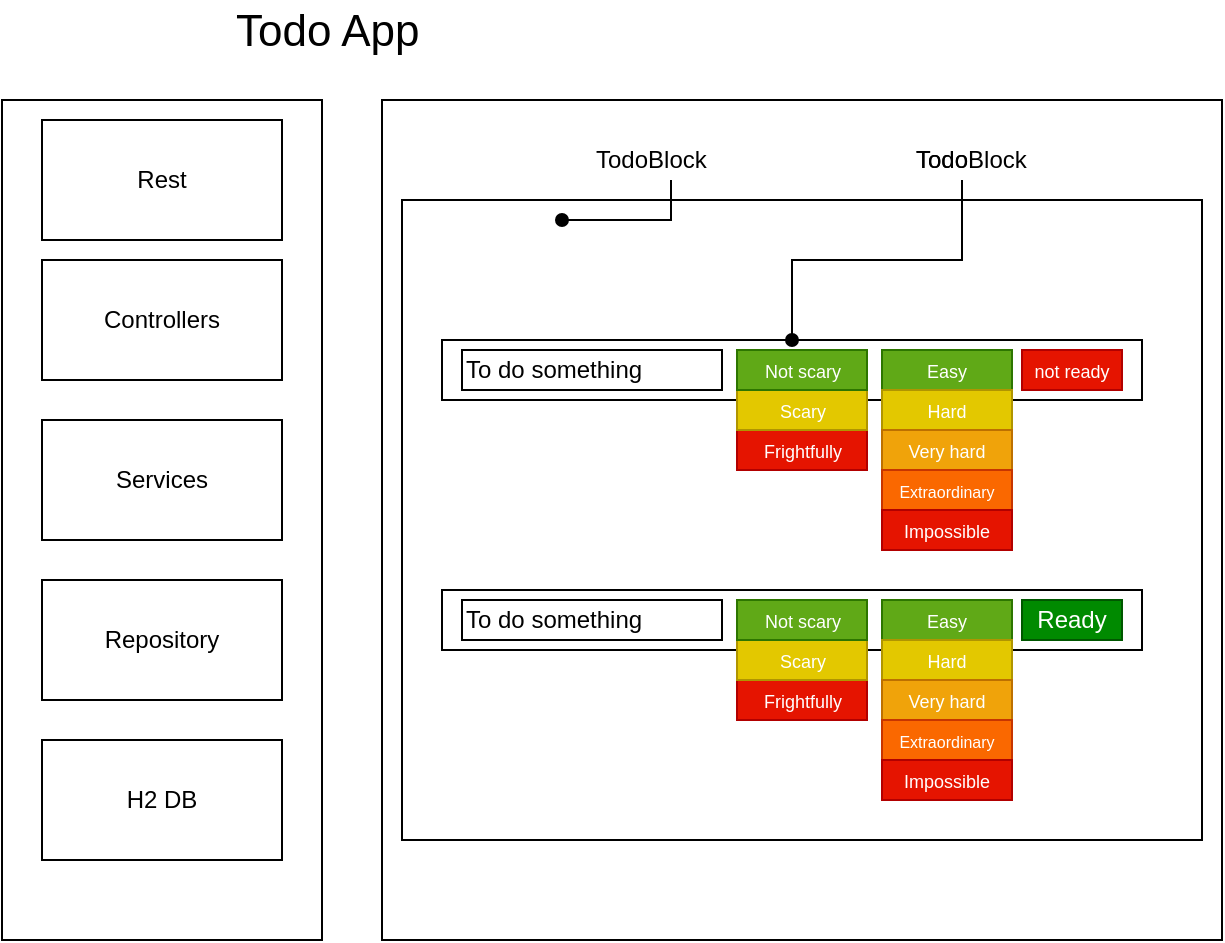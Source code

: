 <mxfile version="12.0.2" type="github" pages="1"><diagram id="ICWqTPseytnRWuEM-WSt" name="Page-1"><mxGraphModel dx="1033" dy="636" grid="1" gridSize="10" guides="1" tooltips="1" connect="1" arrows="1" fold="1" page="1" pageScale="1" pageWidth="850" pageHeight="1100" math="0" shadow="0"><root><mxCell id="0"/><mxCell id="1" parent="0"/><mxCell id="gk2BROTohiMLlKygOoN3-8" value="" style="rounded=0;whiteSpace=wrap;html=1;fillColor=none;" vertex="1" parent="1"><mxGeometry x="240" y="110" width="420" height="420" as="geometry"/></mxCell><mxCell id="gk2BROTohiMLlKygOoN3-9" value="" style="rounded=0;whiteSpace=wrap;html=1;fillColor=none;" vertex="1" parent="1"><mxGeometry x="250" y="160" width="400" height="320" as="geometry"/></mxCell><mxCell id="gk2BROTohiMLlKygOoN3-13" value="" style="rounded=0;whiteSpace=wrap;html=1;fillColor=none;" vertex="1" parent="1"><mxGeometry x="270" y="230" width="350" height="30" as="geometry"/></mxCell><mxCell id="gk2BROTohiMLlKygOoN3-19" value="&lt;font style=&quot;font-size: 9px&quot;&gt;Easy&lt;/font&gt;" style="rounded=0;whiteSpace=wrap;html=1;fillColor=#60a917;strokeColor=#2D7600;fontColor=#ffffff;" vertex="1" parent="1"><mxGeometry x="490" y="235" width="65" height="20" as="geometry"/></mxCell><mxCell id="gk2BROTohiMLlKygOoN3-1" value="" style="rounded=0;whiteSpace=wrap;html=1;fillColor=none;" vertex="1" parent="1"><mxGeometry x="50" y="110" width="160" height="420" as="geometry"/></mxCell><mxCell id="gk2BROTohiMLlKygOoN3-2" value="&lt;div style=&quot;font-size: 22px&quot;&gt;Todo App&lt;/div&gt;&lt;div&gt;&lt;br&gt;&lt;/div&gt;" style="text;html=1;resizable=0;points=[];autosize=1;align=left;verticalAlign=top;spacingTop=-4;" vertex="1" parent="1"><mxGeometry x="165" y="60" width="120" height="30" as="geometry"/></mxCell><mxCell id="gk2BROTohiMLlKygOoN3-3" value="Controllers" style="rounded=0;whiteSpace=wrap;html=1;fillColor=none;" vertex="1" parent="1"><mxGeometry x="70" y="190" width="120" height="60" as="geometry"/></mxCell><mxCell id="gk2BROTohiMLlKygOoN3-4" value="&lt;div&gt;Services&lt;/div&gt;" style="rounded=0;whiteSpace=wrap;html=1;fillColor=none;" vertex="1" parent="1"><mxGeometry x="70" y="270" width="120" height="60" as="geometry"/></mxCell><mxCell id="gk2BROTohiMLlKygOoN3-5" value="Repository" style="rounded=0;whiteSpace=wrap;html=1;fillColor=none;" vertex="1" parent="1"><mxGeometry x="70" y="350" width="120" height="60" as="geometry"/></mxCell><mxCell id="gk2BROTohiMLlKygOoN3-6" value="H2 DB" style="rounded=0;whiteSpace=wrap;html=1;fillColor=none;" vertex="1" parent="1"><mxGeometry x="70" y="430" width="120" height="60" as="geometry"/></mxCell><mxCell id="gk2BROTohiMLlKygOoN3-7" value="Rest" style="rounded=0;whiteSpace=wrap;html=1;fillColor=none;" vertex="1" parent="1"><mxGeometry x="70" y="120" width="120" height="60" as="geometry"/></mxCell><mxCell id="gk2BROTohiMLlKygOoN3-33" value="" style="edgeStyle=orthogonalEdgeStyle;rounded=0;orthogonalLoop=1;jettySize=auto;html=1;entryX=0.2;entryY=0.031;entryDx=0;entryDy=0;entryPerimeter=0;endArrow=oval;endFill=1;" edge="1" parent="1" source="gk2BROTohiMLlKygOoN3-10" target="gk2BROTohiMLlKygOoN3-9"><mxGeometry relative="1" as="geometry"/></mxCell><mxCell id="gk2BROTohiMLlKygOoN3-10" value="TodoBlock" style="text;html=1;resizable=0;points=[];autosize=1;align=left;verticalAlign=top;spacingTop=-4;" vertex="1" parent="1"><mxGeometry x="344.5" y="130" width="80" height="20" as="geometry"/></mxCell><mxCell id="gk2BROTohiMLlKygOoN3-32" value="TodoBlock" style="text;html=1;resizable=0;points=[];autosize=1;align=left;verticalAlign=top;spacingTop=-4;" vertex="1" parent="1"><mxGeometry x="504.5" y="130" width="80" height="20" as="geometry"/></mxCell><mxCell id="gk2BROTohiMLlKygOoN3-34" value="" style="edgeStyle=orthogonalEdgeStyle;rounded=0;orthogonalLoop=1;jettySize=auto;html=1;endArrow=oval;endFill=1;" edge="1" parent="1" source="gk2BROTohiMLlKygOoN3-12" target="gk2BROTohiMLlKygOoN3-13"><mxGeometry relative="1" as="geometry"/></mxCell><mxCell id="gk2BROTohiMLlKygOoN3-12" value="Todo" style="text;html=1;resizable=0;points=[];autosize=1;align=left;verticalAlign=top;spacingTop=-4;" vertex="1" parent="1"><mxGeometry x="505" y="130" width="50" height="20" as="geometry"/></mxCell><mxCell id="gk2BROTohiMLlKygOoN3-16" value="&lt;font style=&quot;font-size: 9px&quot;&gt;not ready&lt;br&gt;&lt;/font&gt;" style="rounded=0;whiteSpace=wrap;html=1;fillColor=#e51400;strokeColor=#B20000;fontColor=#ffffff;" vertex="1" parent="1"><mxGeometry x="560" y="235" width="50" height="20" as="geometry"/></mxCell><mxCell id="gk2BROTohiMLlKygOoN3-20" value="&lt;font style=&quot;font-size: 9px&quot;&gt;Hard&lt;/font&gt;" style="rounded=0;whiteSpace=wrap;html=1;fillColor=#e3c800;strokeColor=#B09500;fontColor=#ffffff;" vertex="1" parent="1"><mxGeometry x="490" y="255" width="65" height="20" as="geometry"/></mxCell><mxCell id="gk2BROTohiMLlKygOoN3-21" value="&lt;font style=&quot;font-size: 9px&quot;&gt;Very hard&lt;/font&gt;" style="rounded=0;whiteSpace=wrap;html=1;fillColor=#f0a30a;strokeColor=#BD7000;fontColor=#ffffff;" vertex="1" parent="1"><mxGeometry x="490" y="275" width="65" height="20" as="geometry"/></mxCell><mxCell id="gk2BROTohiMLlKygOoN3-22" value="&lt;font style=&quot;font-size: 8px&quot;&gt;Extraordinary&lt;/font&gt;" style="rounded=0;whiteSpace=wrap;html=1;fillColor=#fa6800;strokeColor=#C73500;fontColor=#ffffff;" vertex="1" parent="1"><mxGeometry x="490" y="295" width="65" height="20" as="geometry"/></mxCell><mxCell id="gk2BROTohiMLlKygOoN3-23" value="&lt;font style=&quot;font-size: 9px&quot;&gt;Impossible&lt;/font&gt;" style="rounded=0;whiteSpace=wrap;html=1;fillColor=#e51400;strokeColor=#B20000;fontColor=#ffffff;" vertex="1" parent="1"><mxGeometry x="490" y="315" width="65" height="20" as="geometry"/></mxCell><mxCell id="gk2BROTohiMLlKygOoN3-26" value="&lt;font style=&quot;font-size: 9px&quot;&gt;Frightfully&lt;/font&gt;" style="rounded=0;whiteSpace=wrap;html=1;fillColor=#e51400;strokeColor=#B20000;fontColor=#ffffff;" vertex="1" parent="1"><mxGeometry x="417.5" y="275" width="65" height="20" as="geometry"/></mxCell><mxCell id="gk2BROTohiMLlKygOoN3-27" value="&lt;font style=&quot;font-size: 9px&quot;&gt;Scary&lt;/font&gt;" style="rounded=0;whiteSpace=wrap;html=1;fillColor=#e3c800;strokeColor=#B09500;fontColor=#ffffff;" vertex="1" parent="1"><mxGeometry x="417.5" y="255" width="65" height="20" as="geometry"/></mxCell><mxCell id="gk2BROTohiMLlKygOoN3-28" value="&lt;font style=&quot;font-size: 9px&quot;&gt;Not scary&lt;/font&gt;" style="rounded=0;whiteSpace=wrap;html=1;fillColor=#60a917;strokeColor=#2D7600;fontColor=#ffffff;" vertex="1" parent="1"><mxGeometry x="417.5" y="235" width="65" height="20" as="geometry"/></mxCell><mxCell id="gk2BROTohiMLlKygOoN3-29" value="&lt;div align=&quot;left&quot;&gt;To do something&lt;br&gt;&lt;/div&gt;" style="rounded=0;whiteSpace=wrap;html=1;fillColor=none;align=left;" vertex="1" parent="1"><mxGeometry x="280" y="235" width="130" height="20" as="geometry"/></mxCell><mxCell id="gk2BROTohiMLlKygOoN3-35" value="" style="rounded=0;whiteSpace=wrap;html=1;fillColor=none;" vertex="1" parent="1"><mxGeometry x="270" y="355" width="350" height="30" as="geometry"/></mxCell><mxCell id="gk2BROTohiMLlKygOoN3-36" value="&lt;font style=&quot;font-size: 9px&quot;&gt;Easy&lt;/font&gt;" style="rounded=0;whiteSpace=wrap;html=1;fillColor=#60a917;strokeColor=#2D7600;fontColor=#ffffff;" vertex="1" parent="1"><mxGeometry x="490" y="360" width="65" height="20" as="geometry"/></mxCell><mxCell id="gk2BROTohiMLlKygOoN3-37" value="Ready" style="rounded=0;whiteSpace=wrap;html=1;fillColor=#008a00;strokeColor=#005700;fontColor=#ffffff;" vertex="1" parent="1"><mxGeometry x="560" y="360" width="50" height="20" as="geometry"/></mxCell><mxCell id="gk2BROTohiMLlKygOoN3-38" value="&lt;font style=&quot;font-size: 9px&quot;&gt;Hard&lt;/font&gt;" style="rounded=0;whiteSpace=wrap;html=1;fillColor=#e3c800;strokeColor=#B09500;fontColor=#ffffff;" vertex="1" parent="1"><mxGeometry x="490" y="380" width="65" height="20" as="geometry"/></mxCell><mxCell id="gk2BROTohiMLlKygOoN3-39" value="&lt;font style=&quot;font-size: 9px&quot;&gt;Very hard&lt;/font&gt;" style="rounded=0;whiteSpace=wrap;html=1;fillColor=#f0a30a;strokeColor=#BD7000;fontColor=#ffffff;" vertex="1" parent="1"><mxGeometry x="490" y="400" width="65" height="20" as="geometry"/></mxCell><mxCell id="gk2BROTohiMLlKygOoN3-40" value="&lt;font style=&quot;font-size: 8px&quot;&gt;Extraordinary&lt;/font&gt;" style="rounded=0;whiteSpace=wrap;html=1;fillColor=#fa6800;strokeColor=#C73500;fontColor=#ffffff;" vertex="1" parent="1"><mxGeometry x="490" y="420" width="65" height="20" as="geometry"/></mxCell><mxCell id="gk2BROTohiMLlKygOoN3-41" value="&lt;font style=&quot;font-size: 9px&quot;&gt;Impossible&lt;/font&gt;" style="rounded=0;whiteSpace=wrap;html=1;fillColor=#e51400;strokeColor=#B20000;fontColor=#ffffff;" vertex="1" parent="1"><mxGeometry x="490" y="440" width="65" height="20" as="geometry"/></mxCell><mxCell id="gk2BROTohiMLlKygOoN3-42" value="&lt;font style=&quot;font-size: 9px&quot;&gt;Frightfully&lt;/font&gt;" style="rounded=0;whiteSpace=wrap;html=1;fillColor=#e51400;strokeColor=#B20000;fontColor=#ffffff;" vertex="1" parent="1"><mxGeometry x="417.5" y="400" width="65" height="20" as="geometry"/></mxCell><mxCell id="gk2BROTohiMLlKygOoN3-43" value="&lt;font style=&quot;font-size: 9px&quot;&gt;Scary&lt;/font&gt;" style="rounded=0;whiteSpace=wrap;html=1;fillColor=#e3c800;strokeColor=#B09500;fontColor=#ffffff;" vertex="1" parent="1"><mxGeometry x="417.5" y="380" width="65" height="20" as="geometry"/></mxCell><mxCell id="gk2BROTohiMLlKygOoN3-44" value="&lt;font style=&quot;font-size: 9px&quot;&gt;Not scary&lt;/font&gt;" style="rounded=0;whiteSpace=wrap;html=1;fillColor=#60a917;strokeColor=#2D7600;fontColor=#ffffff;" vertex="1" parent="1"><mxGeometry x="417.5" y="360" width="65" height="20" as="geometry"/></mxCell><mxCell id="gk2BROTohiMLlKygOoN3-45" value="&lt;div align=&quot;left&quot;&gt;To do something&lt;br&gt;&lt;/div&gt;" style="rounded=0;whiteSpace=wrap;html=1;fillColor=none;align=left;" vertex="1" parent="1"><mxGeometry x="280" y="360" width="130" height="20" as="geometry"/></mxCell></root></mxGraphModel></diagram></mxfile>